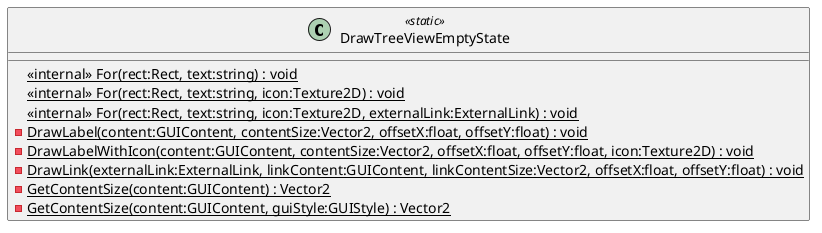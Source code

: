 @startuml
class DrawTreeViewEmptyState <<static>> {
    <<internal>> {static} For(rect:Rect, text:string) : void
    <<internal>> {static} For(rect:Rect, text:string, icon:Texture2D) : void
    <<internal>> {static} For(rect:Rect, text:string, icon:Texture2D, externalLink:ExternalLink) : void
    {static} - DrawLabel(content:GUIContent, contentSize:Vector2, offsetX:float, offsetY:float) : void
    {static} - DrawLabelWithIcon(content:GUIContent, contentSize:Vector2, offsetX:float, offsetY:float, icon:Texture2D) : void
    {static} - DrawLink(externalLink:ExternalLink, linkContent:GUIContent, linkContentSize:Vector2, offsetX:float, offsetY:float) : void
    {static} - GetContentSize(content:GUIContent) : Vector2
    {static} - GetContentSize(content:GUIContent, guiStyle:GUIStyle) : Vector2
}
@enduml
